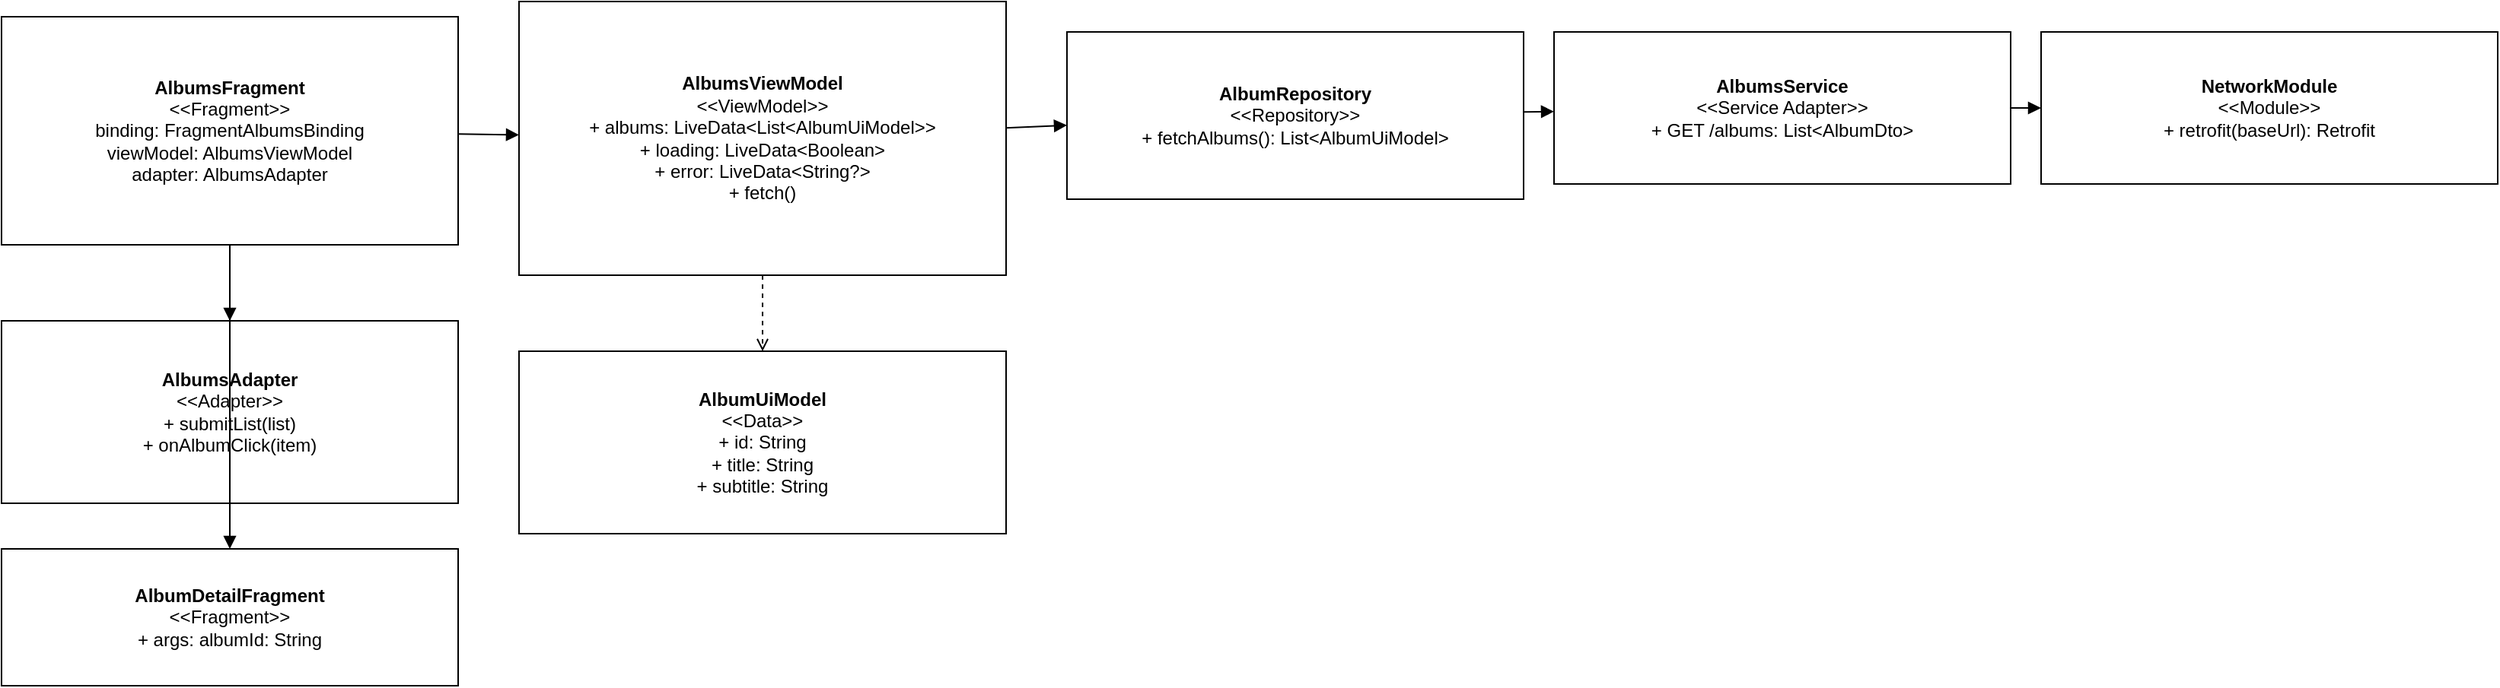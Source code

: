 <mxfile version="24.7.0">
  <diagram id="classes" name="Classes">
    <mxGraphModel dx="1200" dy="800" grid="1" gridSize="10" guides="1" tooltips="1" connect="1" arrows="1" fold="1" page="1" pageScale="1" pageWidth="1920" pageHeight="1080" math="0" shadow="0">
      <root>
        <mxCell id="0" />
        <mxCell id="1" parent="0" />

        <!-- Use simple rectangles with header + body text and stereotypes -->
        <mxCell id="c1" value="&lt;b&gt;AlbumsFragment&lt;/b&gt;&lt;br/&gt;&amp;lt;&amp;lt;Fragment&amp;gt;&amp;gt;&lt;br/&gt;binding: FragmentAlbumsBinding&lt;br/&gt;viewModel: AlbumsViewModel&lt;br/&gt;adapter: AlbumsAdapter" style="rounded=0;whiteSpace=wrap;html=1;strokeColor=#000000;fillColor=#FFFFFF;fontColor=#000000;" vertex="1" parent="1"><mxGeometry x="40" y="100" width="300" height="150" as="geometry"/></mxCell>
        <mxCell id="c2" value="&lt;b&gt;AlbumsViewModel&lt;/b&gt;&lt;br/&gt;&amp;lt;&amp;lt;ViewModel&amp;gt;&amp;gt;&lt;br/&gt;+ albums: LiveData&amp;lt;List&amp;lt;AlbumUiModel&amp;gt;&amp;gt;&lt;br/&gt;+ loading: LiveData&amp;lt;Boolean&amp;gt;&lt;br/&gt;+ error: LiveData&amp;lt;String?&amp;gt;&lt;br/&gt;+ fetch()" style="rounded=0;whiteSpace=wrap;html=1;strokeColor=#000000;fillColor=#FFFFFF;fontColor=#000000;" vertex="1" parent="1"><mxGeometry x="380" y="90" width="320" height="180" as="geometry"/></mxCell>
        <mxCell id="c3" value="&lt;b&gt;AlbumRepository&lt;/b&gt;&lt;br/&gt;&amp;lt;&amp;lt;Repository&amp;gt;&amp;gt;&lt;br/&gt;+ fetchAlbums(): List&amp;lt;AlbumUiModel&amp;gt;" style="rounded=0;whiteSpace=wrap;html=1;strokeColor=#000000;fillColor=#FFFFFF;fontColor=#000000;" vertex="1" parent="1"><mxGeometry x="740" y="110" width="300" height="110" as="geometry"/></mxCell>
        <mxCell id="c4" value="&lt;b&gt;AlbumsService&lt;/b&gt;&lt;br/&gt;&amp;lt;&amp;lt;Service Adapter&amp;gt;&amp;gt;&lt;br/&gt;+ GET /albums: List&amp;lt;AlbumDto&amp;gt;" style="rounded=0;whiteSpace=wrap;html=1;strokeColor=#000000;fillColor=#FFFFFF;fontColor=#000000;" vertex="1" parent="1"><mxGeometry x="1060" y="110" width="300" height="100" as="geometry"/></mxCell>
        <mxCell id="c5" value="&lt;b&gt;NetworkModule&lt;/b&gt;&lt;br/&gt;&amp;lt;&amp;lt;Module&amp;gt;&amp;gt;&lt;br/&gt;+ retrofit(baseUrl): Retrofit" style="rounded=0;whiteSpace=wrap;html=1;strokeColor=#000000;fillColor=#FFFFFF;fontColor=#000000;" vertex="1" parent="1"><mxGeometry x="1380" y="110" width="300" height="100" as="geometry"/></mxCell>
        <mxCell id="c6" value="&lt;b&gt;AlbumsAdapter&lt;/b&gt;&lt;br/&gt;&amp;lt;&amp;lt;Adapter&amp;gt;&amp;gt;&lt;br/&gt;+ submitList(list)&lt;br/&gt;+ onAlbumClick(item)" style="rounded=0;whiteSpace=wrap;html=1;strokeColor=#000000;fillColor=#FFFFFF;fontColor=#000000;" vertex="1" parent="1"><mxGeometry x="40" y="300" width="300" height="120" as="geometry"/></mxCell>
        <mxCell id="c7" value="&lt;b&gt;AlbumUiModel&lt;/b&gt;&lt;br/&gt;&amp;lt;&amp;lt;Data&amp;gt;&amp;gt;&lt;br/&gt;+ id: String&lt;br/&gt;+ title: String&lt;br/&gt;+ subtitle: String" style="rounded=0;whiteSpace=wrap;html=1;strokeColor=#000000;fillColor=#FFFFFF;fontColor=#000000;" vertex="1" parent="1"><mxGeometry x="380" y="320" width="320" height="120" as="geometry"/></mxCell>
        <mxCell id="c8" value="&lt;b&gt;AlbumDetailFragment&lt;/b&gt;&lt;br/&gt;&amp;lt;&amp;lt;Fragment&amp;gt;&amp;gt;&lt;br/&gt;+ args: albumId: String" style="rounded=0;whiteSpace=wrap;html=1;strokeColor=#000000;fillColor=#FFFFFF;fontColor=#000000;" vertex="1" parent="1"><mxGeometry x="40" y="450" width="300" height="90" as="geometry"/></mxCell>

        <!-- Edges -->
        <mxCell id="e1" edge="1" source="c1" target="c2" style="endArrow=block;strokeColor=#000000;" parent="1"><mxGeometry relative="1" as="geometry"/></mxCell>
        <mxCell id="e2" edge="1" source="c2" target="c3" style="endArrow=block;strokeColor=#000000;" parent="1"><mxGeometry relative="1" as="geometry"/></mxCell>
        <mxCell id="e3" edge="1" source="c3" target="c4" style="endArrow=block;strokeColor=#000000;" parent="1"><mxGeometry relative="1" as="geometry"/></mxCell>
        <mxCell id="e4" edge="1" source="c4" target="c5" style="endArrow=block;strokeColor=#000000;" parent="1"><mxGeometry relative="1" as="geometry"/></mxCell>
        <mxCell id="e5" edge="1" source="c1" target="c6" style="endArrow=block;strokeColor=#000000;" parent="1"><mxGeometry relative="1" as="geometry"/></mxCell>
        <mxCell id="e6" edge="1" source="c2" target="c7" style="endArrow=open;dashed=1;strokeColor=#000000;" parent="1"><mxGeometry relative="1" as="geometry"/></mxCell>
        <mxCell id="e7" edge="1" source="c1" target="c8" style="endArrow=block;strokeColor=#000000;" parent="1"><mxGeometry relative="1" as="geometry"/></mxCell>
      </root>
    </mxGraphModel>
  </diagram>
</mxfile>

